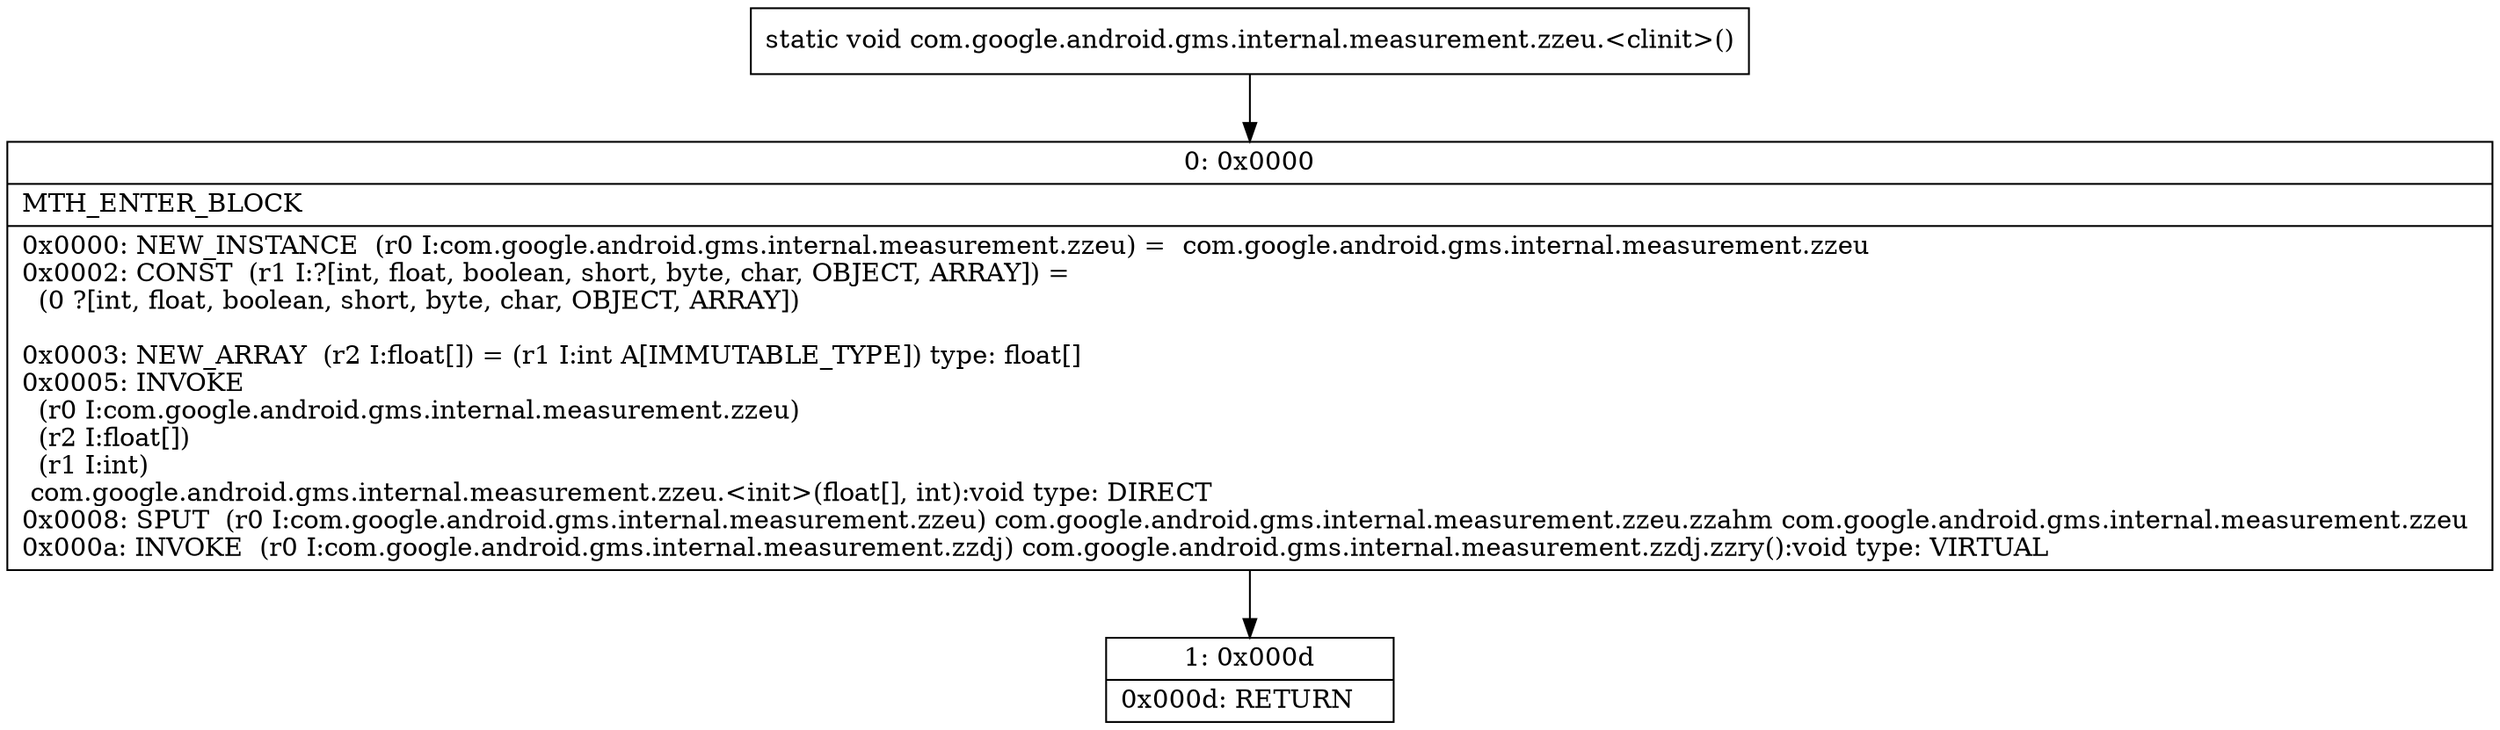digraph "CFG forcom.google.android.gms.internal.measurement.zzeu.\<clinit\>()V" {
Node_0 [shape=record,label="{0\:\ 0x0000|MTH_ENTER_BLOCK\l|0x0000: NEW_INSTANCE  (r0 I:com.google.android.gms.internal.measurement.zzeu) =  com.google.android.gms.internal.measurement.zzeu \l0x0002: CONST  (r1 I:?[int, float, boolean, short, byte, char, OBJECT, ARRAY]) = \l  (0 ?[int, float, boolean, short, byte, char, OBJECT, ARRAY])\l \l0x0003: NEW_ARRAY  (r2 I:float[]) = (r1 I:int A[IMMUTABLE_TYPE]) type: float[] \l0x0005: INVOKE  \l  (r0 I:com.google.android.gms.internal.measurement.zzeu)\l  (r2 I:float[])\l  (r1 I:int)\l com.google.android.gms.internal.measurement.zzeu.\<init\>(float[], int):void type: DIRECT \l0x0008: SPUT  (r0 I:com.google.android.gms.internal.measurement.zzeu) com.google.android.gms.internal.measurement.zzeu.zzahm com.google.android.gms.internal.measurement.zzeu \l0x000a: INVOKE  (r0 I:com.google.android.gms.internal.measurement.zzdj) com.google.android.gms.internal.measurement.zzdj.zzry():void type: VIRTUAL \l}"];
Node_1 [shape=record,label="{1\:\ 0x000d|0x000d: RETURN   \l}"];
MethodNode[shape=record,label="{static void com.google.android.gms.internal.measurement.zzeu.\<clinit\>() }"];
MethodNode -> Node_0;
Node_0 -> Node_1;
}

